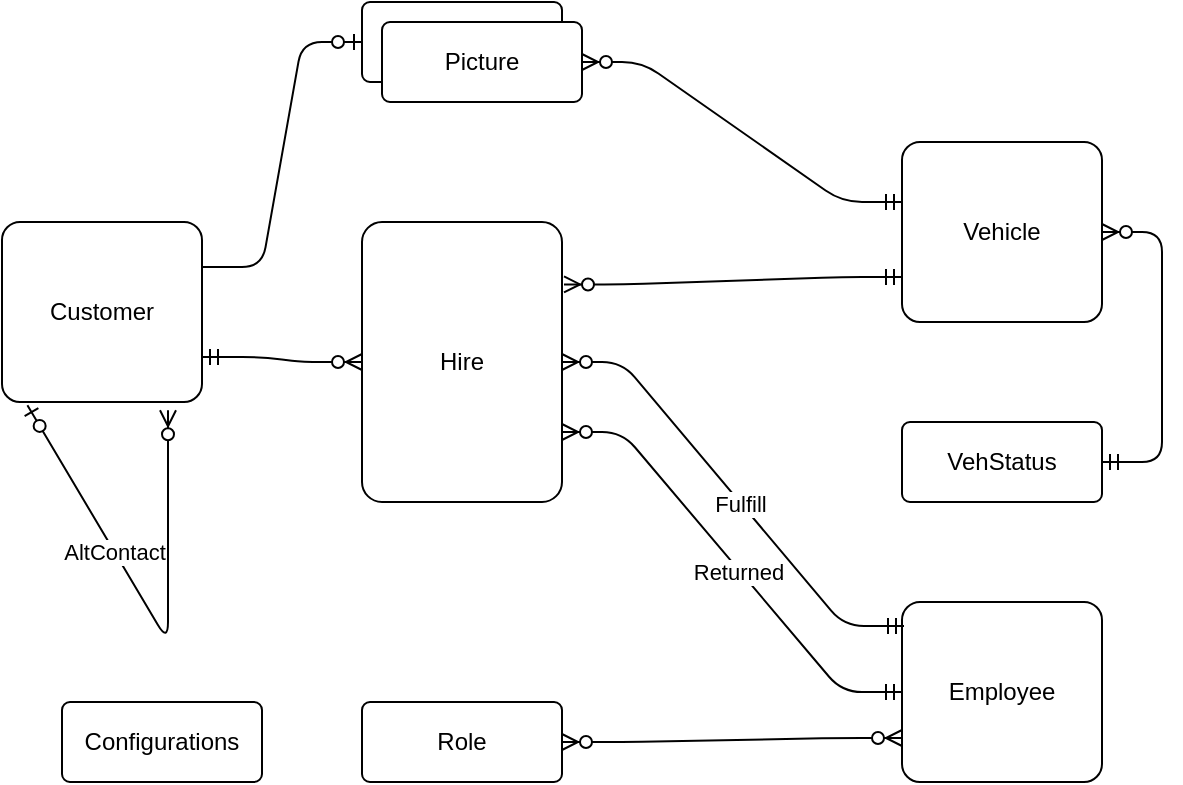 <mxfile version="14.4.2" type="device"><diagram id="gSFnBULeT03c1_o4tK9a" name="Page-1"><mxGraphModel dx="1422" dy="804" grid="1" gridSize="10" guides="1" tooltips="1" connect="1" arrows="1" fold="1" page="1" pageScale="1" pageWidth="850" pageHeight="1100" math="0" shadow="0"><root><mxCell id="0"/><mxCell id="1" parent="0"/><mxCell id="6HQWnll5Qd4VW0OYmy8n-1" value="Role" style="rounded=1;arcSize=10;whiteSpace=wrap;html=1;align=center;" vertex="1" parent="1"><mxGeometry x="230" y="380" width="100" height="40" as="geometry"/></mxCell><mxCell id="6HQWnll5Qd4VW0OYmy8n-2" value="Employee" style="rounded=1;arcSize=10;whiteSpace=wrap;html=1;align=center;" vertex="1" parent="1"><mxGeometry x="500" y="330" width="100" height="90" as="geometry"/></mxCell><mxCell id="6HQWnll5Qd4VW0OYmy8n-3" value="" style="edgeStyle=entityRelationEdgeStyle;fontSize=12;html=1;endArrow=ERzeroToMany;startArrow=ERzeroToMany;exitX=1;exitY=0.5;exitDx=0;exitDy=0;startFill=1;" edge="1" parent="1" source="6HQWnll5Qd4VW0OYmy8n-1"><mxGeometry width="100" height="100" relative="1" as="geometry"><mxPoint x="160" y="140" as="sourcePoint"/><mxPoint x="500" y="398" as="targetPoint"/></mxGeometry></mxCell><mxCell id="6HQWnll5Qd4VW0OYmy8n-4" value="VehStatus" style="rounded=1;arcSize=10;whiteSpace=wrap;html=1;align=center;" vertex="1" parent="1"><mxGeometry x="500" y="240" width="100" height="40" as="geometry"/></mxCell><mxCell id="6HQWnll5Qd4VW0OYmy8n-5" value="Vehicle" style="rounded=1;arcSize=10;whiteSpace=wrap;html=1;align=center;" vertex="1" parent="1"><mxGeometry x="500" y="100" width="100" height="90" as="geometry"/></mxCell><mxCell id="6HQWnll5Qd4VW0OYmy8n-6" value="" style="edgeStyle=entityRelationEdgeStyle;fontSize=12;html=1;endArrow=ERzeroToMany;startArrow=ERmandOne;exitX=1;exitY=0.5;exitDx=0;exitDy=0;" edge="1" parent="1" source="6HQWnll5Qd4VW0OYmy8n-4" target="6HQWnll5Qd4VW0OYmy8n-5"><mxGeometry width="100" height="100" relative="1" as="geometry"><mxPoint x="610" y="200" as="sourcePoint"/><mxPoint x="710" y="100" as="targetPoint"/></mxGeometry></mxCell><mxCell id="6HQWnll5Qd4VW0OYmy8n-7" value="Customer" style="rounded=1;arcSize=10;whiteSpace=wrap;html=1;align=center;" vertex="1" parent="1"><mxGeometry x="50" y="140" width="100" height="90" as="geometry"/></mxCell><mxCell id="6HQWnll5Qd4VW0OYmy8n-8" value="Hire" style="rounded=1;arcSize=10;whiteSpace=wrap;html=1;align=center;" vertex="1" parent="1"><mxGeometry x="230" y="140" width="100" height="140" as="geometry"/></mxCell><mxCell id="6HQWnll5Qd4VW0OYmy8n-9" value="" style="edgeStyle=entityRelationEdgeStyle;fontSize=12;html=1;endArrow=ERzeroToMany;startArrow=ERmandOne;exitX=1;exitY=0.75;exitDx=0;exitDy=0;entryX=0;entryY=0.5;entryDx=0;entryDy=0;" edge="1" parent="1" source="6HQWnll5Qd4VW0OYmy8n-7" target="6HQWnll5Qd4VW0OYmy8n-8"><mxGeometry width="100" height="100" relative="1" as="geometry"><mxPoint x="170" y="310" as="sourcePoint"/><mxPoint x="120" y="262" as="targetPoint"/></mxGeometry></mxCell><mxCell id="6HQWnll5Qd4VW0OYmy8n-10" value="" style="edgeStyle=entityRelationEdgeStyle;fontSize=12;html=1;endArrow=ERzeroToMany;startArrow=ERmandOne;anchorPointDirection=1;bendable=1;entryX=1;entryY=0.5;entryDx=0;entryDy=0;exitX=0.01;exitY=0.133;exitDx=0;exitDy=0;exitPerimeter=0;" edge="1" parent="1" source="6HQWnll5Qd4VW0OYmy8n-2" target="6HQWnll5Qd4VW0OYmy8n-8"><mxGeometry width="100" height="100" relative="1" as="geometry"><mxPoint x="90" y="190" as="sourcePoint"/><mxPoint x="400" y="410" as="targetPoint"/></mxGeometry></mxCell><mxCell id="6HQWnll5Qd4VW0OYmy8n-11" value="Fulfill" style="edgeLabel;html=1;align=center;verticalAlign=middle;resizable=0;points=[];" vertex="1" connectable="0" parent="6HQWnll5Qd4VW0OYmy8n-10"><mxGeometry x="-0.05" y="1" relative="1" as="geometry"><mxPoint as="offset"/></mxGeometry></mxCell><mxCell id="6HQWnll5Qd4VW0OYmy8n-12" value="" style="edgeStyle=entityRelationEdgeStyle;fontSize=12;html=1;endArrow=ERzeroToMany;startArrow=ERmandOne;anchorPointDirection=1;bendable=1;exitX=0;exitY=0.75;exitDx=0;exitDy=0;entryX=1.01;entryY=0.223;entryDx=0;entryDy=0;entryPerimeter=0;" edge="1" parent="1" source="6HQWnll5Qd4VW0OYmy8n-5" target="6HQWnll5Qd4VW0OYmy8n-8"><mxGeometry width="100" height="100" relative="1" as="geometry"><mxPoint x="350" y="140" as="sourcePoint"/><mxPoint x="380" y="190" as="targetPoint"/></mxGeometry></mxCell><mxCell id="6HQWnll5Qd4VW0OYmy8n-13" value="" style="edgeStyle=entityRelationEdgeStyle;fontSize=12;html=1;endArrow=ERzeroToMany;startArrow=ERmandOne;anchorPointDirection=1;bendable=1;entryX=1;entryY=0.75;entryDx=0;entryDy=0;" edge="1" parent="1" source="6HQWnll5Qd4VW0OYmy8n-2" target="6HQWnll5Qd4VW0OYmy8n-8"><mxGeometry width="100" height="100" relative="1" as="geometry"><mxPoint x="490" y="460" as="sourcePoint"/><mxPoint x="420" y="427.5" as="targetPoint"/></mxGeometry></mxCell><mxCell id="6HQWnll5Qd4VW0OYmy8n-14" value="Returned" style="edgeLabel;html=1;align=center;verticalAlign=middle;resizable=0;points=[];" vertex="1" connectable="0" parent="6HQWnll5Qd4VW0OYmy8n-13"><mxGeometry x="-0.05" y="1" relative="1" as="geometry"><mxPoint as="offset"/></mxGeometry></mxCell><mxCell id="6HQWnll5Qd4VW0OYmy8n-15" value="Configurations" style="rounded=1;arcSize=10;whiteSpace=wrap;html=1;align=center;" vertex="1" parent="1"><mxGeometry x="80" y="380" width="100" height="40" as="geometry"/></mxCell><mxCell id="6HQWnll5Qd4VW0OYmy8n-16" value="" style="edgeStyle=entityRelationEdgeStyle;fontSize=12;html=1;endArrow=ERzeroToMany;startArrow=ERzeroToOne;entryX=0.83;entryY=1.046;entryDx=0;entryDy=0;exitX=0.127;exitY=1.018;exitDx=0;exitDy=0;exitPerimeter=0;entryPerimeter=0;rounded=1;orthogonalLoop=0;noJump=0;comic=0;snapToPoint=0;" edge="1" parent="1" source="6HQWnll5Qd4VW0OYmy8n-7" target="6HQWnll5Qd4VW0OYmy8n-7"><mxGeometry width="100" height="100" relative="1" as="geometry"><mxPoint x="370" y="540" as="sourcePoint"/><mxPoint x="470" y="440" as="targetPoint"/><Array as="points"><mxPoint x="133" y="350"/></Array></mxGeometry></mxCell><mxCell id="6HQWnll5Qd4VW0OYmy8n-17" value="AltContact" style="edgeLabel;html=1;align=center;verticalAlign=middle;resizable=0;points=[];" vertex="1" connectable="0" parent="6HQWnll5Qd4VW0OYmy8n-16"><mxGeometry x="-0.335" relative="1" as="geometry"><mxPoint as="offset"/></mxGeometry></mxCell><mxCell id="6HQWnll5Qd4VW0OYmy8n-18" value="Picture" style="rounded=1;arcSize=10;whiteSpace=wrap;html=1;align=center;" vertex="1" parent="1"><mxGeometry x="230" y="30" width="100" height="40" as="geometry"/></mxCell><mxCell id="6HQWnll5Qd4VW0OYmy8n-19" value="" style="edgeStyle=entityRelationEdgeStyle;fontSize=12;html=1;endArrow=ERzeroToMany;startArrow=ERmandOne;anchorPointDirection=1;bendable=1;snapToPoint=1;targetPortConstraint=south;orthogonalLoop=1;entryX=1;entryY=0.5;entryDx=0;entryDy=0;exitX=0;exitY=0.333;exitDx=0;exitDy=0;jumpStyle=none;shadow=0;exitPerimeter=0;" edge="1" parent="1" source="6HQWnll5Qd4VW0OYmy8n-5" target="6HQWnll5Qd4VW0OYmy8n-22"><mxGeometry width="100" height="100" relative="1" as="geometry"><mxPoint x="600" y="-30" as="sourcePoint"/><mxPoint x="130" y="130" as="targetPoint"/></mxGeometry></mxCell><mxCell id="6HQWnll5Qd4VW0OYmy8n-21" value="" style="edgeStyle=entityRelationEdgeStyle;fontSize=12;html=1;endArrow=ERzeroToOne;endFill=1;shadow=0;exitX=1;exitY=0.25;exitDx=0;exitDy=0;" edge="1" parent="1" source="6HQWnll5Qd4VW0OYmy8n-7"><mxGeometry width="100" height="100" relative="1" as="geometry"><mxPoint x="130" y="150" as="sourcePoint"/><mxPoint x="230" y="50" as="targetPoint"/></mxGeometry></mxCell><mxCell id="6HQWnll5Qd4VW0OYmy8n-22" value="Picture" style="rounded=1;arcSize=10;whiteSpace=wrap;html=1;align=center;" vertex="1" parent="1"><mxGeometry x="240" y="40" width="100" height="40" as="geometry"/></mxCell></root></mxGraphModel></diagram></mxfile>